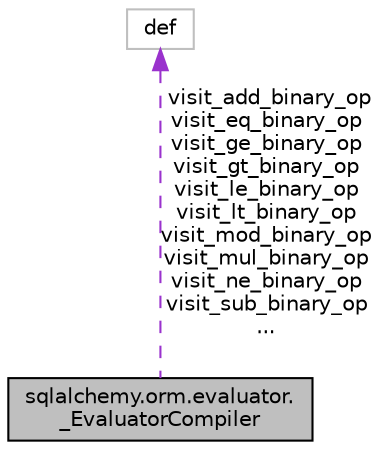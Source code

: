 digraph "sqlalchemy.orm.evaluator._EvaluatorCompiler"
{
 // LATEX_PDF_SIZE
  edge [fontname="Helvetica",fontsize="10",labelfontname="Helvetica",labelfontsize="10"];
  node [fontname="Helvetica",fontsize="10",shape=record];
  Node1 [label="sqlalchemy.orm.evaluator.\l_EvaluatorCompiler",height=0.2,width=0.4,color="black", fillcolor="grey75", style="filled", fontcolor="black",tooltip=" "];
  Node2 -> Node1 [dir="back",color="darkorchid3",fontsize="10",style="dashed",label=" visit_add_binary_op\nvisit_eq_binary_op\nvisit_ge_binary_op\nvisit_gt_binary_op\nvisit_le_binary_op\nvisit_lt_binary_op\nvisit_mod_binary_op\nvisit_mul_binary_op\nvisit_ne_binary_op\nvisit_sub_binary_op\n..." ,fontname="Helvetica"];
  Node2 [label="def",height=0.2,width=0.4,color="grey75", fillcolor="white", style="filled",tooltip=" "];
}
